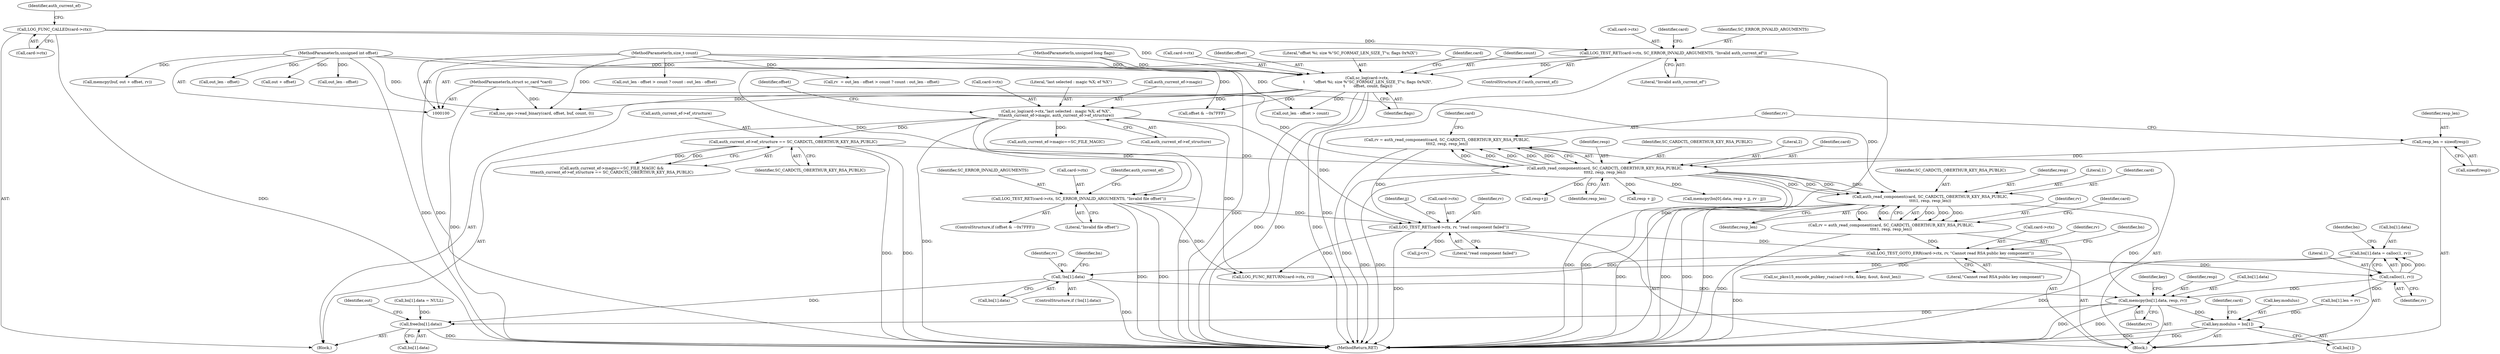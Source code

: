 digraph "0_OpenSC_8fe377e93b4b56060e5bbfb6f3142ceaeca744fa_11@API" {
"1000279" [label="(Call,bn[1].data = calloc(1, rv))"];
"1000285" [label="(Call,calloc(1, rv))"];
"1000273" [label="(Call,LOG_TEST_GOTO_ERR(card->ctx, rv, \"Cannot read RSA public key component\"))"];
"1000199" [label="(Call,LOG_TEST_RET(card->ctx, rv, \"read component failed\"))"];
"1000163" [label="(Call,LOG_TEST_RET(card->ctx, SC_ERROR_INVALID_ARGUMENTS, \"Invalid file offset\"))"];
"1000148" [label="(Call,sc_log(card->ctx,\"last selected : magic %X; ef %X\",\n\t\t\tauth_current_ef->magic, auth_current_ef->ef_structure))"];
"1000140" [label="(Call,sc_log(card->ctx,\n \t       \"offset %i; size %\"SC_FORMAT_LEN_SIZE_T\"u; flags 0x%lX\",\n \t       offset, count, flags))"];
"1000134" [label="(Call,LOG_TEST_RET(card->ctx, SC_ERROR_INVALID_ARGUMENTS, \"Invalid auth_current_ef\"))"];
"1000127" [label="(Call,LOG_FUNC_CALLED(card->ctx))"];
"1000102" [label="(MethodParameterIn,unsigned int offset)"];
"1000104" [label="(MethodParameterIn,size_t count)"];
"1000105" [label="(MethodParameterIn,unsigned long flags)"];
"1000191" [label="(Call,rv = auth_read_component(card, SC_CARDCTL_OBERTHUR_KEY_RSA_PUBLIC,\n\t\t\t\t2, resp, resp_len))"];
"1000193" [label="(Call,auth_read_component(card, SC_CARDCTL_OBERTHUR_KEY_RSA_PUBLIC,\n\t\t\t\t2, resp, resp_len))"];
"1000101" [label="(MethodParameterIn,struct sc_card *card)"];
"1000176" [label="(Call,auth_current_ef->ef_structure == SC_CARDCTL_OBERTHUR_KEY_RSA_PUBLIC)"];
"1000187" [label="(Call,resp_len = sizeof(resp))"];
"1000265" [label="(Call,rv = auth_read_component(card, SC_CARDCTL_OBERTHUR_KEY_RSA_PUBLIC,\n\t\t\t\t1, resp, resp_len))"];
"1000267" [label="(Call,auth_read_component(card, SC_CARDCTL_OBERTHUR_KEY_RSA_PUBLIC,\n\t\t\t\t1, resp, resp_len))"];
"1000289" [label="(Call,!bn[1].data)"];
"1000307" [label="(Call,memcpy(bn[1].data, resp, rv))"];
"1000322" [label="(Call,key.modulus = bn[1])"];
"1000394" [label="(Call,free(bn[1].data))"];
"1000167" [label="(Identifier,SC_ERROR_INVALID_ARGUMENTS)"];
"1000265" [label="(Call,rv = auth_read_component(card, SC_CARDCTL_OBERTHUR_KEY_RSA_PUBLIC,\n\t\t\t\t1, resp, resp_len))"];
"1000280" [label="(Call,bn[1].data)"];
"1000402" [label="(Call,LOG_FUNC_RETURN(card->ctx, rv))"];
"1000266" [label="(Identifier,rv)"];
"1000273" [label="(Call,LOG_TEST_GOTO_ERR(card->ctx, rv, \"Cannot read RSA public key component\"))"];
"1000317" [label="(Identifier,key)"];
"1000326" [label="(Call,bn[1])"];
"1000139" [label="(Literal,\"Invalid auth_current_ef\")"];
"1000149" [label="(Call,card->ctx)"];
"1000253" [label="(Call,memcpy(bn[0].data, resp + jj, rv - jj))"];
"1000191" [label="(Call,rv = auth_read_component(card, SC_CARDCTL_OBERTHUR_KEY_RSA_PUBLIC,\n\t\t\t\t2, resp, resp_len))"];
"1000152" [label="(Literal,\"last selected : magic %X; ef %X\")"];
"1000381" [label="(Call,iso_ops->read_binary(card, offset, buf, count, 0))"];
"1000160" [label="(Call,offset & ~0x7FFF)"];
"1000133" [label="(Identifier,auth_current_ef)"];
"1000269" [label="(Identifier,SC_CARDCTL_OBERTHUR_KEY_RSA_PUBLIC)"];
"1000197" [label="(Identifier,resp)"];
"1000105" [label="(MethodParameterIn,unsigned long flags)"];
"1000307" [label="(Call,memcpy(bn[1].data, resp, rv))"];
"1000101" [label="(MethodParameterIn,struct sc_card *card)"];
"1000180" [label="(Identifier,SC_CARDCTL_OBERTHUR_KEY_RSA_PUBLIC)"];
"1000275" [label="(Identifier,card)"];
"1000407" [label="(MethodReturn,RET)"];
"1000195" [label="(Identifier,SC_CARDCTL_OBERTHUR_KEY_RSA_PUBLIC)"];
"1000148" [label="(Call,sc_log(card->ctx,\"last selected : magic %X; ef %X\",\n\t\t\tauth_current_ef->magic, auth_current_ef->ef_structure))"];
"1000106" [label="(Block,)"];
"1000356" [label="(Call,out_len - offset)"];
"1000171" [label="(Call,auth_current_ef->magic==SC_FILE_MAGIC)"];
"1000366" [label="(Call,out + offset)"];
"1000201" [label="(Identifier,card)"];
"1000210" [label="(Call,jj<rv)"];
"1000141" [label="(Call,card->ctx)"];
"1000401" [label="(Identifier,out)"];
"1000204" [label="(Literal,\"read component failed\")"];
"1000163" [label="(Call,LOG_TEST_RET(card->ctx, SC_ERROR_INVALID_ARGUMENTS, \"Invalid file offset\"))"];
"1000145" [label="(Identifier,offset)"];
"1000271" [label="(Identifier,resp)"];
"1000272" [label="(Identifier,resp_len)"];
"1000120" [label="(Call,bn[1].data = NULL)"];
"1000196" [label="(Literal,2)"];
"1000193" [label="(Call,auth_read_component(card, SC_CARDCTL_OBERTHUR_KEY_RSA_PUBLIC,\n\t\t\t\t2, resp, resp_len))"];
"1000394" [label="(Call,free(bn[1].data))"];
"1000300" [label="(Call,bn[1].len = rv)"];
"1000187" [label="(Call,resp_len = sizeof(resp))"];
"1000279" [label="(Call,bn[1].data = calloc(1, rv))"];
"1000274" [label="(Call,card->ctx)"];
"1000287" [label="(Identifier,rv)"];
"1000164" [label="(Call,card->ctx)"];
"1000361" [label="(Call,out_len - offset)"];
"1000215" [label="(Call,resp+jj)"];
"1000270" [label="(Literal,1)"];
"1000181" [label="(Block,)"];
"1000199" [label="(Call,LOG_TEST_RET(card->ctx, rv, \"read component failed\"))"];
"1000144" [label="(Literal,\"offset %i; size %\"SC_FORMAT_LEN_SIZE_T\"u; flags 0x%lX\")"];
"1000170" [label="(Call,auth_current_ef->magic==SC_FILE_MAGIC &&\n\t\t\tauth_current_ef->ef_structure == SC_CARDCTL_OBERTHUR_KEY_RSA_PUBLIC)"];
"1000355" [label="(Call,out_len - offset > count)"];
"1000147" [label="(Identifier,flags)"];
"1000177" [label="(Call,auth_current_ef->ef_structure)"];
"1000156" [label="(Call,auth_current_ef->ef_structure)"];
"1000176" [label="(Call,auth_current_ef->ef_structure == SC_CARDCTL_OBERTHUR_KEY_RSA_PUBLIC)"];
"1000194" [label="(Identifier,card)"];
"1000354" [label="(Call,out_len - offset > count ? count : out_len - offset)"];
"1000134" [label="(Call,LOG_TEST_RET(card->ctx, SC_ERROR_INVALID_ARGUMENTS, \"Invalid auth_current_ef\"))"];
"1000323" [label="(Call,key.modulus)"];
"1000277" [label="(Identifier,rv)"];
"1000267" [label="(Call,auth_read_component(card, SC_CARDCTL_OBERTHUR_KEY_RSA_PUBLIC,\n\t\t\t\t1, resp, resp_len))"];
"1000200" [label="(Call,card->ctx)"];
"1000189" [label="(Call,sizeof(resp))"];
"1000288" [label="(ControlStructure,if (!bn[1].data))"];
"1000290" [label="(Call,bn[1].data)"];
"1000159" [label="(ControlStructure,if (offset & ~0x7FFF))"];
"1000314" [label="(Identifier,rv)"];
"1000168" [label="(Literal,\"Invalid file offset\")"];
"1000322" [label="(Call,key.modulus = bn[1])"];
"1000203" [label="(Identifier,rv)"];
"1000192" [label="(Identifier,rv)"];
"1000150" [label="(Identifier,card)"];
"1000268" [label="(Identifier,card)"];
"1000278" [label="(Literal,\"Cannot read RSA public key component\")"];
"1000104" [label="(MethodParameterIn,size_t count)"];
"1000146" [label="(Identifier,count)"];
"1000198" [label="(Identifier,resp_len)"];
"1000259" [label="(Call,resp + jj)"];
"1000173" [label="(Identifier,auth_current_ef)"];
"1000140" [label="(Call,sc_log(card->ctx,\n \t       \"offset %i; size %\"SC_FORMAT_LEN_SIZE_T\"u; flags 0x%lX\",\n \t       offset, count, flags))"];
"1000153" [label="(Call,auth_current_ef->magic)"];
"1000332" [label="(Identifier,card)"];
"1000285" [label="(Call,calloc(1, rv))"];
"1000127" [label="(Call,LOG_FUNC_CALLED(card->ctx))"];
"1000161" [label="(Identifier,offset)"];
"1000330" [label="(Call,sc_pkcs15_encode_pubkey_rsa(card->ctx, &key, &out, &out_len))"];
"1000188" [label="(Identifier,resp_len)"];
"1000303" [label="(Identifier,bn)"];
"1000313" [label="(Identifier,resp)"];
"1000282" [label="(Identifier,bn)"];
"1000135" [label="(Call,card->ctx)"];
"1000131" [label="(ControlStructure,if (!auth_current_ef))"];
"1000286" [label="(Literal,1)"];
"1000142" [label="(Identifier,card)"];
"1000395" [label="(Call,bn[1].data)"];
"1000352" [label="(Call,rv  = out_len - offset > count ? count : out_len - offset)"];
"1000289" [label="(Call,!bn[1].data)"];
"1000207" [label="(Identifier,jj)"];
"1000292" [label="(Identifier,bn)"];
"1000364" [label="(Call,memcpy(buf, out + offset, rv))"];
"1000138" [label="(Identifier,SC_ERROR_INVALID_ARGUMENTS)"];
"1000297" [label="(Identifier,rv)"];
"1000102" [label="(MethodParameterIn,unsigned int offset)"];
"1000308" [label="(Call,bn[1].data)"];
"1000128" [label="(Call,card->ctx)"];
"1000279" -> "1000181"  [label="AST: "];
"1000279" -> "1000285"  [label="CFG: "];
"1000280" -> "1000279"  [label="AST: "];
"1000285" -> "1000279"  [label="AST: "];
"1000292" -> "1000279"  [label="CFG: "];
"1000279" -> "1000407"  [label="DDG: "];
"1000285" -> "1000279"  [label="DDG: "];
"1000285" -> "1000279"  [label="DDG: "];
"1000279" -> "1000289"  [label="DDG: "];
"1000285" -> "1000287"  [label="CFG: "];
"1000286" -> "1000285"  [label="AST: "];
"1000287" -> "1000285"  [label="AST: "];
"1000273" -> "1000285"  [label="DDG: "];
"1000285" -> "1000300"  [label="DDG: "];
"1000285" -> "1000307"  [label="DDG: "];
"1000273" -> "1000181"  [label="AST: "];
"1000273" -> "1000278"  [label="CFG: "];
"1000274" -> "1000273"  [label="AST: "];
"1000277" -> "1000273"  [label="AST: "];
"1000278" -> "1000273"  [label="AST: "];
"1000282" -> "1000273"  [label="CFG: "];
"1000273" -> "1000407"  [label="DDG: "];
"1000199" -> "1000273"  [label="DDG: "];
"1000265" -> "1000273"  [label="DDG: "];
"1000273" -> "1000330"  [label="DDG: "];
"1000273" -> "1000402"  [label="DDG: "];
"1000199" -> "1000181"  [label="AST: "];
"1000199" -> "1000204"  [label="CFG: "];
"1000200" -> "1000199"  [label="AST: "];
"1000203" -> "1000199"  [label="AST: "];
"1000204" -> "1000199"  [label="AST: "];
"1000207" -> "1000199"  [label="CFG: "];
"1000199" -> "1000407"  [label="DDG: "];
"1000163" -> "1000199"  [label="DDG: "];
"1000148" -> "1000199"  [label="DDG: "];
"1000191" -> "1000199"  [label="DDG: "];
"1000199" -> "1000210"  [label="DDG: "];
"1000199" -> "1000402"  [label="DDG: "];
"1000163" -> "1000159"  [label="AST: "];
"1000163" -> "1000168"  [label="CFG: "];
"1000164" -> "1000163"  [label="AST: "];
"1000167" -> "1000163"  [label="AST: "];
"1000168" -> "1000163"  [label="AST: "];
"1000173" -> "1000163"  [label="CFG: "];
"1000163" -> "1000407"  [label="DDG: "];
"1000163" -> "1000407"  [label="DDG: "];
"1000148" -> "1000163"  [label="DDG: "];
"1000134" -> "1000163"  [label="DDG: "];
"1000163" -> "1000402"  [label="DDG: "];
"1000148" -> "1000106"  [label="AST: "];
"1000148" -> "1000156"  [label="CFG: "];
"1000149" -> "1000148"  [label="AST: "];
"1000152" -> "1000148"  [label="AST: "];
"1000153" -> "1000148"  [label="AST: "];
"1000156" -> "1000148"  [label="AST: "];
"1000161" -> "1000148"  [label="CFG: "];
"1000148" -> "1000407"  [label="DDG: "];
"1000148" -> "1000407"  [label="DDG: "];
"1000140" -> "1000148"  [label="DDG: "];
"1000148" -> "1000171"  [label="DDG: "];
"1000148" -> "1000176"  [label="DDG: "];
"1000148" -> "1000402"  [label="DDG: "];
"1000140" -> "1000106"  [label="AST: "];
"1000140" -> "1000147"  [label="CFG: "];
"1000141" -> "1000140"  [label="AST: "];
"1000144" -> "1000140"  [label="AST: "];
"1000145" -> "1000140"  [label="AST: "];
"1000146" -> "1000140"  [label="AST: "];
"1000147" -> "1000140"  [label="AST: "];
"1000150" -> "1000140"  [label="CFG: "];
"1000140" -> "1000407"  [label="DDG: "];
"1000140" -> "1000407"  [label="DDG: "];
"1000140" -> "1000407"  [label="DDG: "];
"1000134" -> "1000140"  [label="DDG: "];
"1000127" -> "1000140"  [label="DDG: "];
"1000102" -> "1000140"  [label="DDG: "];
"1000104" -> "1000140"  [label="DDG: "];
"1000105" -> "1000140"  [label="DDG: "];
"1000140" -> "1000160"  [label="DDG: "];
"1000140" -> "1000355"  [label="DDG: "];
"1000140" -> "1000381"  [label="DDG: "];
"1000134" -> "1000131"  [label="AST: "];
"1000134" -> "1000139"  [label="CFG: "];
"1000135" -> "1000134"  [label="AST: "];
"1000138" -> "1000134"  [label="AST: "];
"1000139" -> "1000134"  [label="AST: "];
"1000142" -> "1000134"  [label="CFG: "];
"1000134" -> "1000407"  [label="DDG: "];
"1000134" -> "1000407"  [label="DDG: "];
"1000127" -> "1000134"  [label="DDG: "];
"1000127" -> "1000106"  [label="AST: "];
"1000127" -> "1000128"  [label="CFG: "];
"1000128" -> "1000127"  [label="AST: "];
"1000133" -> "1000127"  [label="CFG: "];
"1000127" -> "1000407"  [label="DDG: "];
"1000102" -> "1000100"  [label="AST: "];
"1000102" -> "1000407"  [label="DDG: "];
"1000102" -> "1000160"  [label="DDG: "];
"1000102" -> "1000356"  [label="DDG: "];
"1000102" -> "1000361"  [label="DDG: "];
"1000102" -> "1000364"  [label="DDG: "];
"1000102" -> "1000366"  [label="DDG: "];
"1000102" -> "1000381"  [label="DDG: "];
"1000104" -> "1000100"  [label="AST: "];
"1000104" -> "1000407"  [label="DDG: "];
"1000104" -> "1000352"  [label="DDG: "];
"1000104" -> "1000355"  [label="DDG: "];
"1000104" -> "1000354"  [label="DDG: "];
"1000104" -> "1000381"  [label="DDG: "];
"1000105" -> "1000100"  [label="AST: "];
"1000105" -> "1000407"  [label="DDG: "];
"1000191" -> "1000181"  [label="AST: "];
"1000191" -> "1000193"  [label="CFG: "];
"1000192" -> "1000191"  [label="AST: "];
"1000193" -> "1000191"  [label="AST: "];
"1000201" -> "1000191"  [label="CFG: "];
"1000191" -> "1000407"  [label="DDG: "];
"1000193" -> "1000191"  [label="DDG: "];
"1000193" -> "1000191"  [label="DDG: "];
"1000193" -> "1000191"  [label="DDG: "];
"1000193" -> "1000191"  [label="DDG: "];
"1000193" -> "1000191"  [label="DDG: "];
"1000193" -> "1000198"  [label="CFG: "];
"1000194" -> "1000193"  [label="AST: "];
"1000195" -> "1000193"  [label="AST: "];
"1000196" -> "1000193"  [label="AST: "];
"1000197" -> "1000193"  [label="AST: "];
"1000198" -> "1000193"  [label="AST: "];
"1000193" -> "1000407"  [label="DDG: "];
"1000193" -> "1000407"  [label="DDG: "];
"1000193" -> "1000407"  [label="DDG: "];
"1000193" -> "1000407"  [label="DDG: "];
"1000101" -> "1000193"  [label="DDG: "];
"1000176" -> "1000193"  [label="DDG: "];
"1000187" -> "1000193"  [label="DDG: "];
"1000193" -> "1000215"  [label="DDG: "];
"1000193" -> "1000253"  [label="DDG: "];
"1000193" -> "1000259"  [label="DDG: "];
"1000193" -> "1000267"  [label="DDG: "];
"1000193" -> "1000267"  [label="DDG: "];
"1000193" -> "1000267"  [label="DDG: "];
"1000193" -> "1000267"  [label="DDG: "];
"1000101" -> "1000100"  [label="AST: "];
"1000101" -> "1000407"  [label="DDG: "];
"1000101" -> "1000267"  [label="DDG: "];
"1000101" -> "1000381"  [label="DDG: "];
"1000176" -> "1000170"  [label="AST: "];
"1000176" -> "1000180"  [label="CFG: "];
"1000177" -> "1000176"  [label="AST: "];
"1000180" -> "1000176"  [label="AST: "];
"1000170" -> "1000176"  [label="CFG: "];
"1000176" -> "1000407"  [label="DDG: "];
"1000176" -> "1000407"  [label="DDG: "];
"1000176" -> "1000170"  [label="DDG: "];
"1000176" -> "1000170"  [label="DDG: "];
"1000187" -> "1000181"  [label="AST: "];
"1000187" -> "1000189"  [label="CFG: "];
"1000188" -> "1000187"  [label="AST: "];
"1000189" -> "1000187"  [label="AST: "];
"1000192" -> "1000187"  [label="CFG: "];
"1000265" -> "1000181"  [label="AST: "];
"1000265" -> "1000267"  [label="CFG: "];
"1000266" -> "1000265"  [label="AST: "];
"1000267" -> "1000265"  [label="AST: "];
"1000275" -> "1000265"  [label="CFG: "];
"1000265" -> "1000407"  [label="DDG: "];
"1000267" -> "1000265"  [label="DDG: "];
"1000267" -> "1000265"  [label="DDG: "];
"1000267" -> "1000265"  [label="DDG: "];
"1000267" -> "1000265"  [label="DDG: "];
"1000267" -> "1000265"  [label="DDG: "];
"1000267" -> "1000272"  [label="CFG: "];
"1000268" -> "1000267"  [label="AST: "];
"1000269" -> "1000267"  [label="AST: "];
"1000270" -> "1000267"  [label="AST: "];
"1000271" -> "1000267"  [label="AST: "];
"1000272" -> "1000267"  [label="AST: "];
"1000267" -> "1000407"  [label="DDG: "];
"1000267" -> "1000407"  [label="DDG: "];
"1000267" -> "1000407"  [label="DDG: "];
"1000267" -> "1000407"  [label="DDG: "];
"1000267" -> "1000307"  [label="DDG: "];
"1000289" -> "1000288"  [label="AST: "];
"1000289" -> "1000290"  [label="CFG: "];
"1000290" -> "1000289"  [label="AST: "];
"1000297" -> "1000289"  [label="CFG: "];
"1000303" -> "1000289"  [label="CFG: "];
"1000289" -> "1000407"  [label="DDG: "];
"1000289" -> "1000307"  [label="DDG: "];
"1000289" -> "1000394"  [label="DDG: "];
"1000307" -> "1000181"  [label="AST: "];
"1000307" -> "1000314"  [label="CFG: "];
"1000308" -> "1000307"  [label="AST: "];
"1000313" -> "1000307"  [label="AST: "];
"1000314" -> "1000307"  [label="AST: "];
"1000317" -> "1000307"  [label="CFG: "];
"1000307" -> "1000407"  [label="DDG: "];
"1000307" -> "1000407"  [label="DDG: "];
"1000307" -> "1000322"  [label="DDG: "];
"1000307" -> "1000394"  [label="DDG: "];
"1000322" -> "1000181"  [label="AST: "];
"1000322" -> "1000326"  [label="CFG: "];
"1000323" -> "1000322"  [label="AST: "];
"1000326" -> "1000322"  [label="AST: "];
"1000332" -> "1000322"  [label="CFG: "];
"1000322" -> "1000407"  [label="DDG: "];
"1000322" -> "1000407"  [label="DDG: "];
"1000300" -> "1000322"  [label="DDG: "];
"1000394" -> "1000106"  [label="AST: "];
"1000394" -> "1000395"  [label="CFG: "];
"1000395" -> "1000394"  [label="AST: "];
"1000401" -> "1000394"  [label="CFG: "];
"1000394" -> "1000407"  [label="DDG: "];
"1000120" -> "1000394"  [label="DDG: "];
}
